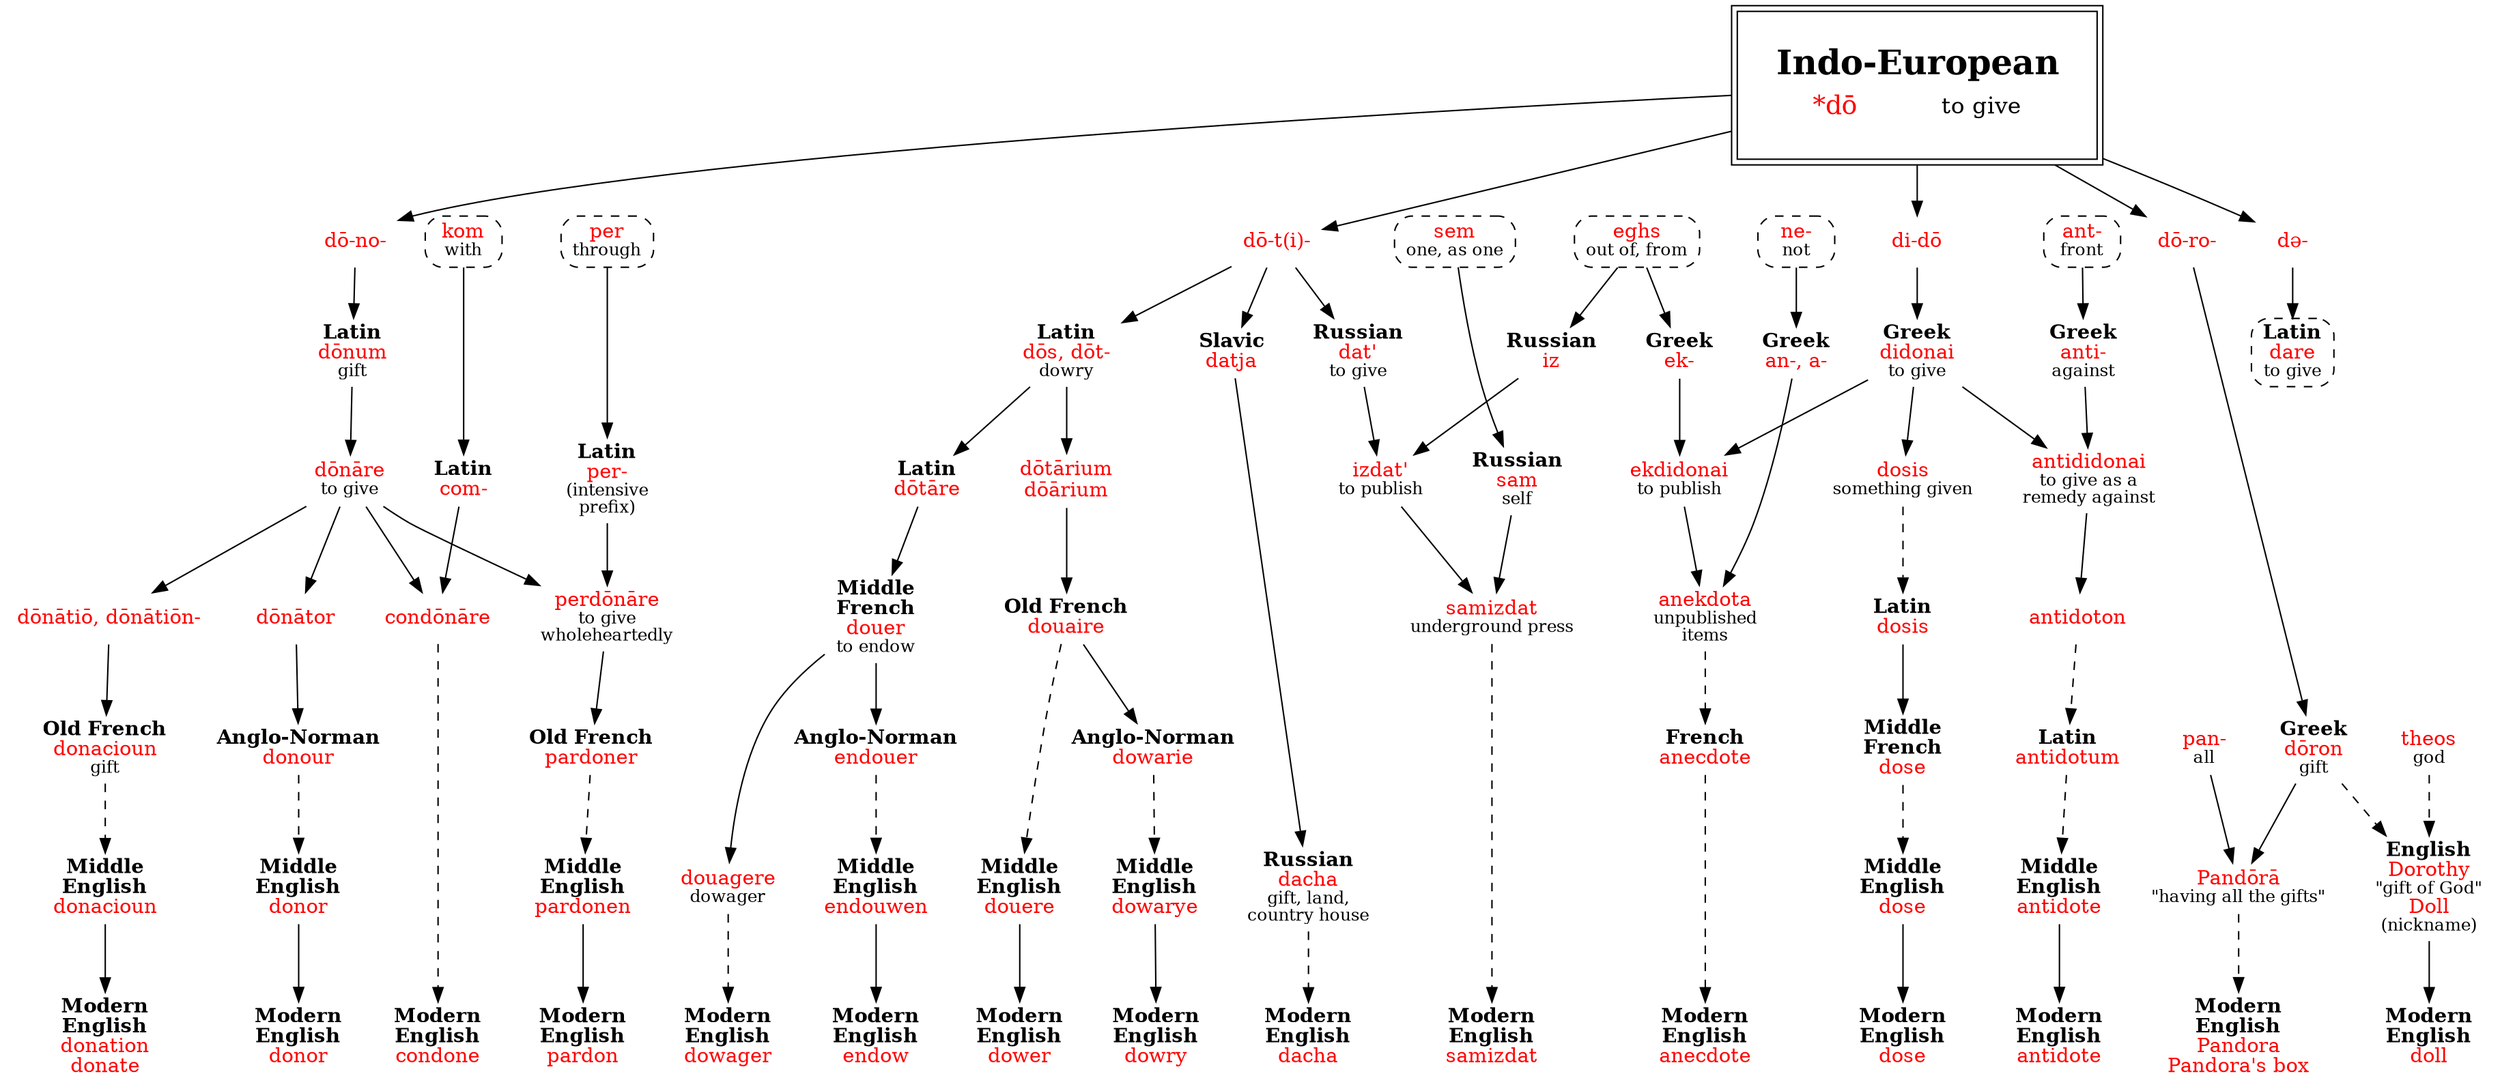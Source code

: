 strict digraph {
/* sources: AHD WiS Barn */
node [shape=none]
doIE [label=<<table border="0"><tr><td colspan="2"><font point-size="24"><b>Indo-European</b></font></td></tr><tr><td><font point-size="18" color="red">*dō</font></td><td><font point-size="16">to give</font></td></tr></table>> tooltip="Indo-European \"*dō\" to give" shape=box peripheries=2 margin=.3] // origionally doə?
doIE -> {deIE dono doti doro dido rank=same}
deIE [label=<<font color="red">də-</font>>] // de-ti?
dono [label=<<font color="red">dō-no-</font>>]
doti [label=<<font color="red">dō-t(i)-</font>>]
doro [label=<<font color="red">dō-ro-</font>>]
dido [label=<<font color="red">di-dō</font>>]

/* ---- L donum ---- */
/* donation */
donumL [label=<<b>Latin</b><br/><font color="red">dōnum</font><br/><font point-size="12">gift</font>>]
donareL [label=<<font color="red">dōnāre</font><br/><font point-size="12">to give</font>>] // also forgive
donatioL [label=<<font color="red">dōnātiō, dōnātiōn-</font>>]
donaciounOF [label=<<b>Old French</b><br/><font color="red">donacioun</font><br/><font point-size="12">gift</font>>]
donaciounME [label=<<b>Middle<br/>English</b><br/><font color="red">donacioun</font>>]
donation [label=<<b>Modern<br/>English</b><br/><font color="red">donation<br/>donate</font>>]
dono -> donumL -> donareL -> donatioL -> donaciounOF
donaciounOF -> donaciounME [style=dashed]
donaciounME -> donation

/* donor */
donatorL [label=<<font color="red">dōnātor</font>>]
donourAN [label=<<b>Anglo-Norman</b><br/><font color="red">donour</font>>]
donorME [label=<<b>Middle<br/>English</b><br/><font color="red">donor</font>>]
donor [label=<<b>Modern<br/>English</b><br/><font color="red">donor</font>>]
donareL -> donatorL -> donourAN 
donourAN -> donorME [style=dashed]
donorME -> donor

/* condone */
condonareL [label=<<font color="red">condōnāre</font>>]
condone [label=<<b>Modern<br/>English</b><br/><font color="red">condone</font>>]
donareL -> condonareL
condonareL -> condone [style=dashed]
/* com- (link to kom) */
kom [label=<<font color="red">kom</font><br/><font point-size="12">with</font>> shape=box style="dashed,rounded" URL="kom-with.svg"]
comL [label=<<b>Latin</b><br/><font color="red">com-</font>>]
kom -> comL -> condonareL

/* pardon */
perdonareL [label=<<font color="red">perdōnāre</font><br/><font point-size="12">to give<br/>wholeheartedly</font>>] // Vulgar
pardonerOF [label=<<b>Old French</b><br/><font color="red">pardoner</font>>]
pardonenME [label=<<b>Middle<br/>English</b><br/><font color="red">pardonen</font>>]
pardon [label=<<b>Modern<br/>English</b><br/><font color="red">pardon</font>>]
donareL -> perdonareL -> pardonerOF
pardonerOF -> pardonenME [style=dashed]
pardonenME -> pardon
/* per- (link to per) */
perIE [label=<<font color="red">per</font><br/><font point-size="12">through</font>> shape=box style="dashed,rounded" URL="per-peri.svg"]
perL [label=<<b>Latin</b><br/><font color="red">per-</font><br/><font point-size="12">(intensive<br/>prefix)</font>>]
perIE -> perL -> perdonareL

/* L dare (link) */
dareL [label=<<b>Latin</b><br/><font color="red">dare</font><br/><font point-size="12">to give</font>> shape=box style="dashed,rounded" URL="do-give1.svg"]
deIE -> dareL

/* ---- L dos ---- */
/* dower, omitted: dot */
dosL [label=<<b>Latin</b><br/><font color="red">dōs, dōt-</font><br/><font point-size="12">dowry</font>>]
dotariumL [label=<<font color="red">dōtārium<br/>dōārium</font>>]
douaireOF [label=<<b>Old French</b><br/><font color="red">douaire</font>>]
douereME [label=<<b>Middle<br/>English</b><br/><font color="red">douere</font>>]
dower [label=<<b>Modern<br/>English</b><br/><font color="red">dower</font>>]
doti -> dosL -> dotariumL -> douaireOF
douaireOF -> douereME [style=dashed]
douereME -> dower

/* dowry */
dowarieAN [label=<<b>Anglo-Norman</b><br/><font color="red">dowarie</font>>]
dowaryeME [label=<<b>Middle<br/>English</b><br/><font color="red">dowarye</font>>]
dowry [label=<<b>Modern<br/>English</b><br/><font color="red">dowry</font>>]
douaireOF -> dowarieAN
dowarieAN -> dowaryeME [style=dashed]
dowaryeME -> dowry

/* dowager */
dotareL [label=<<b>Latin</b><br/><font color="red">dōtāre</font>>]
douerMF [label=<<b>Middle<br/>French</b><br/><font color="red">douer</font><br/><font point-size="12">to endow</font>>]
douagereMF [label=<<font color="red">douagere</font><br/><font point-size="12">dowager</font>>] // douage, dower omitted
dowager [label=<<b>Modern<br/>English</b><br/><font color="red">dowager</font>>]
dosL -> dotareL -> douerMF -> douagereMF
douagereMF -> dowager [style=dashed]

/* endow */
endouerAN[label=<<b>Anglo-Norman</b><br/><font color="red">endouer</font>>]
endouwenME [label=<<b>Middle<br/>English</b><br/><font color="red">endouwen</font>>]
endow [label=<<b>Modern<br/>English</b><br/><font color="red">endow</font>>]
douerMF -> endouerAN
endouerAN -> endouwenME [style=dashed]
endouwenME -> endow

/* ---- Russian ---- */
/* dacha */
datjaSl [label=<<b>Slavic</b><br/><font color="red">datja</font>>] // proto language
dachaR [label=<<b>Russian</b><br/><font color="red">dacha</font><br/><font point-size="12">gift, land,<br/>country house</font>>]
dacha [label=<<b>Modern<br/>English</b><br/><font color="red">dacha</font>>]
doti -> datjaSl -> dachaR
dachaR -> dacha [style=dashed]

/* samizdat */
datR [label=<<b>Russian</b><br/><font color="red">dat'</font><br/><font point-size="12">to give</font>>]
izdatR [label=<<font color="red">izdat'</font><br/><font point-size="12">to publish</font>>] // omitted: izdatel'stvo
samizdatR [label=<<font color="red">samizdat</font><br/><font point-size="12">underground press</font>>]
samizdat [label=<<b>Modern<br/>English</b><br/><font color="red">samizdat</font>>]
doti -> datR -> izdatR -> samizdatR
samizdatR -> samizdat [style=dashed]
/* iz (link to eghs) */
eghs [label=<<font color="red">eghs</font><br/><font point-size="12">out of, from</font>> shape=box style="dashed,rounded" URL="eghs-out.svg"]
izR [label=<<b>Russian</b><br/><font color="red">iz</font>>]
eghs -> izR -> izdatR
/* sam (link to sem-) */
sem [label=<<font color="red">sem</font><br/><font point-size="12">one, as one</font>> shape=box style="dashed,rounded" URL="sem-one.svg"]
samR [label=<<b>Russian</b><br/><font color="red">sam</font><br/><font point-size="12">self</font>>]
sem -> samR -> samizdatR

/* ---- Gk doron ---- */
/* Pandora */
doronG [label=<<b>Greek</b><br/><font color="red">dōron</font><br/><font point-size="12">gift</font>>]
pandoraG [label=<<font color="red">Pandōrā</font><br/><font point-size="12">"having all the gifts"</font>>]
pandora [label=<<b>Modern<br/>English</b><br/><font color="red">Pandora<br/>Pandora's box</font>>]
doro -> doronG -> pandoraG
pandoraG -> pandora [style=dashed]
panG [label=<<font color="red">pan-</font><br/><font point-size="12">all</font>>]
panG -> pandoraG

/* Dorothy(?), doll, omitted: Theodore */
theosG [label=<<font color="red">theos</font><br/><font point-size="12">god</font>>]
dorothy [label=<<b>English</b><br/><font color="red">Dorothy</font><br/><font point-size="12">"gift of God"</font><br/><font color="red">Doll</font><br/><font point-size="12">(nickname)</font>>] // r -> l was common in 16th-C nicknames
doll [label=<<b>Modern<br/>English</b><br/><font color="red">doll</font>>]
{doronG theosG} -> dorothy [style=dashed]
dorothy -> doll

/* lobster thermidor? */

/* ---- Gk didonai ---- */
/* omitted: apodosis (grammar), epidote (mineral) */
/* dose */
didonaiG [label=<<b>Greek</b><br/><font color="red">didonai</font><br/><font point-size="12">to give</font>>]
dosisG [label=<<font color="red">dosis</font><br/><font point-size="12">something given</font>>]
dosisL [label=<<b>Latin</b><br/><font color="red">dosis</font>>]
doseMF [label=<<b>Middle<br/>French</b><br/><font color="red">dose</font>>]
doseME [label=<<b>Middle<br/>English</b><br/><font color="red">dose</font>>]
dose [label=<<b>Modern<br/>English</b><br/><font color="red">dose</font>>]
dido -> didonaiG -> dosisG
dosisG -> dosisL [style=dashed]
dosisL -> doseMF
doseMF -> doseME [style=dashed]
doseME -> dose

/* anecdote */
ekdidonai [label=<<font color="red">ekdidonai</font><br/><font point-size="12">to publish</font>>]
//ekdotaG [label=<<font color="red">ekdota</font><br/><font point-size="12">published</font>>]
anekdotaG [label=<<font color="red">anekdota</font><br/><font point-size="12">unpublished<br/>items</font>>]
anecdoteF [label=<<b>French</b><br/><font color="red">anecdote</font>>]
anecdote [label=<<b>Modern<br/>English</b><br/><font color="red">anecdote</font>>]
didonaiG -> ekdidonai -> anekdotaG
anekdotaG -> anecdoteF -> anecdote [style=dashed]
/* ek- (link to eghs) */
ekG [label=<<b>Greek</b><br/><font color="red">ek-</font>>]
eghs -> ekG -> ekdidonai
/* an- (link to ne) */
neIE [label=<<font color="red">ne-</font><br/><font point-size="12">not</font>> shape=box style="dashed,rounded" URL="ne-not.svg"]
anG [label=<<b>Greek</b><br/><font color="red">an-, a-</font>>]
neIE -> anG -> anekdotaG
/* antidote */
antididonai [label=<<font color="red">antididonai</font><br/><font point-size="12">to give as a<br/>remedy against</font>>]
antidotonG [label=<<font color="red">antidoton</font>>]
antidotumL [label=<<b>Latin</b><br/><font color="red">antidotum</font>>]
antidoteME [label=<<b>Middle<br/>English</b><br/><font color="red">antidote</font>>]
antidote [label=<<b>Modern<br/>English</b><br/><font color="red">antidote</font>>]
didonaiG -> antididonai -> antidotonG
antidotonG -> antidotumL -> antidoteME [style=dashed]
antidoteME -> antidote
/* anti- link to (ant-) */
antIE [label=<<font color="red">ant-</font><br/><font point-size="12">front</font>> shape=box style="dashed,rounded" URL="ant-front.svg"]
antiG [label=<<b>Greek</b><br/><font color="red">anti-</font><br/><font point-size="12">against</font>>]
antIE -> antiG -> antididonai

/* ---- Gk dosis? ---- */
// deti -> dosisG

{rank=same donation donor condone pardon dower dowry dowager endow dacha samizdat pandora doll dose anecdote antidote}
{rank=same dono dido kom perIE sem eghs neIE antIE}
}
